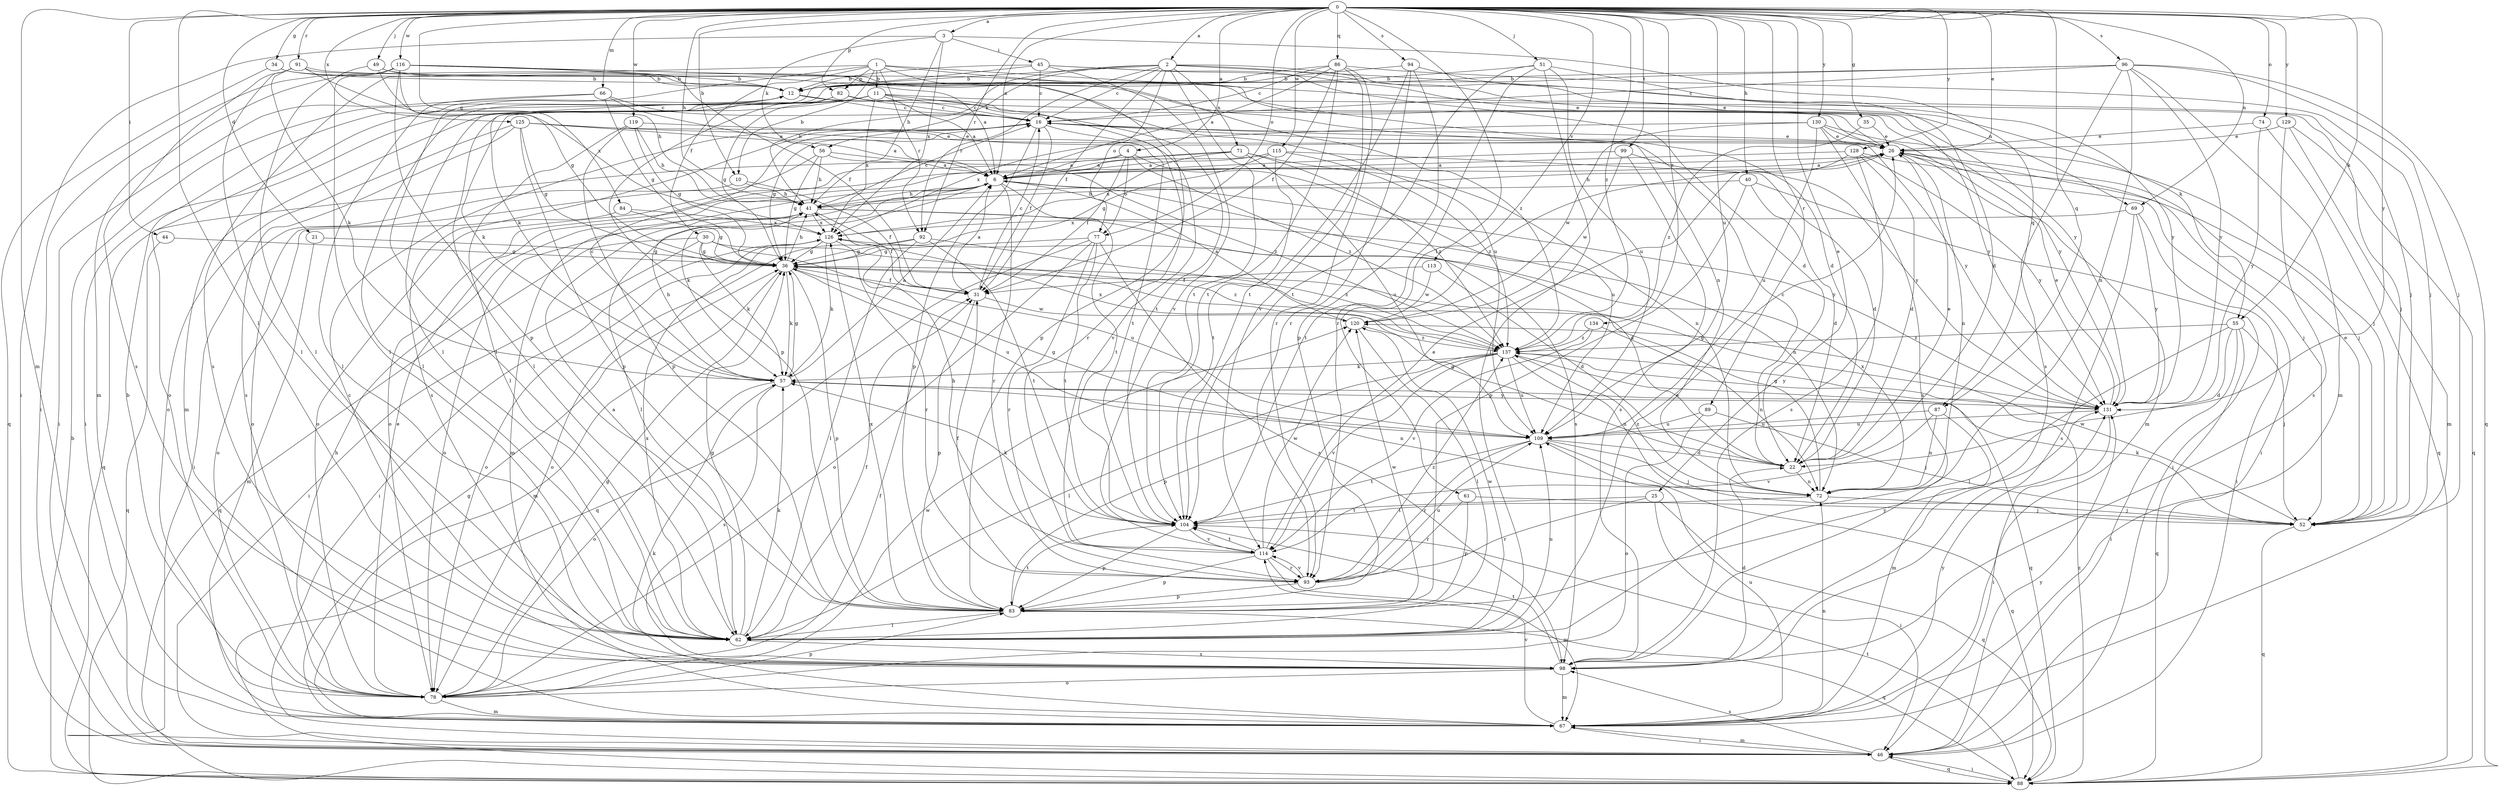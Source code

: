 strict digraph  {
0;
1;
2;
3;
4;
6;
10;
11;
12;
16;
21;
22;
25;
26;
30;
31;
34;
35;
36;
40;
41;
44;
45;
46;
49;
51;
52;
55;
56;
57;
61;
62;
66;
67;
69;
71;
72;
74;
77;
78;
82;
83;
84;
86;
87;
88;
89;
91;
92;
93;
94;
96;
98;
99;
104;
109;
113;
114;
115;
116;
119;
120;
125;
126;
128;
129;
130;
131;
134;
137;
0 -> 2  [label=a];
0 -> 3  [label=a];
0 -> 4  [label=a];
0 -> 6  [label=a];
0 -> 10  [label=b];
0 -> 21  [label=d];
0 -> 25  [label=e];
0 -> 26  [label=e];
0 -> 34  [label=g];
0 -> 35  [label=g];
0 -> 40  [label=h];
0 -> 41  [label=h];
0 -> 44  [label=i];
0 -> 49  [label=j];
0 -> 51  [label=j];
0 -> 55  [label=k];
0 -> 61  [label=l];
0 -> 62  [label=l];
0 -> 66  [label=m];
0 -> 67  [label=m];
0 -> 69  [label=n];
0 -> 74  [label=o];
0 -> 77  [label=o];
0 -> 82  [label=p];
0 -> 84  [label=q];
0 -> 86  [label=q];
0 -> 87  [label=q];
0 -> 89  [label=r];
0 -> 91  [label=r];
0 -> 92  [label=r];
0 -> 94  [label=s];
0 -> 96  [label=s];
0 -> 99  [label=t];
0 -> 109  [label=u];
0 -> 113  [label=v];
0 -> 115  [label=w];
0 -> 116  [label=w];
0 -> 119  [label=w];
0 -> 125  [label=x];
0 -> 128  [label=y];
0 -> 129  [label=y];
0 -> 130  [label=y];
0 -> 131  [label=y];
0 -> 134  [label=z];
0 -> 137  [label=z];
1 -> 10  [label=b];
1 -> 11  [label=b];
1 -> 22  [label=d];
1 -> 30  [label=f];
1 -> 62  [label=l];
1 -> 69  [label=n];
1 -> 82  [label=p];
1 -> 83  [label=p];
1 -> 92  [label=r];
1 -> 98  [label=s];
2 -> 12  [label=b];
2 -> 16  [label=c];
2 -> 26  [label=e];
2 -> 31  [label=f];
2 -> 41  [label=h];
2 -> 52  [label=j];
2 -> 55  [label=k];
2 -> 56  [label=k];
2 -> 71  [label=n];
2 -> 77  [label=o];
2 -> 92  [label=r];
2 -> 104  [label=t];
3 -> 41  [label=h];
3 -> 45  [label=i];
3 -> 46  [label=i];
3 -> 56  [label=k];
3 -> 87  [label=q];
3 -> 126  [label=x];
4 -> 6  [label=a];
4 -> 31  [label=f];
4 -> 77  [label=o];
4 -> 78  [label=o];
4 -> 109  [label=u];
4 -> 137  [label=z];
6 -> 41  [label=h];
6 -> 57  [label=k];
6 -> 62  [label=l];
6 -> 67  [label=m];
6 -> 93  [label=r];
6 -> 98  [label=s];
6 -> 104  [label=t];
6 -> 131  [label=y];
10 -> 31  [label=f];
10 -> 41  [label=h];
10 -> 46  [label=i];
11 -> 6  [label=a];
11 -> 16  [label=c];
11 -> 46  [label=i];
11 -> 52  [label=j];
11 -> 57  [label=k];
11 -> 62  [label=l];
11 -> 67  [label=m];
11 -> 93  [label=r];
11 -> 126  [label=x];
12 -> 16  [label=c];
12 -> 62  [label=l];
12 -> 78  [label=o];
12 -> 104  [label=t];
12 -> 131  [label=y];
16 -> 26  [label=e];
16 -> 31  [label=f];
16 -> 36  [label=g];
16 -> 83  [label=p];
16 -> 98  [label=s];
16 -> 114  [label=v];
16 -> 131  [label=y];
21 -> 36  [label=g];
21 -> 67  [label=m];
22 -> 16  [label=c];
22 -> 26  [label=e];
22 -> 36  [label=g];
22 -> 72  [label=n];
25 -> 46  [label=i];
25 -> 88  [label=q];
25 -> 93  [label=r];
25 -> 104  [label=t];
26 -> 6  [label=a];
26 -> 41  [label=h];
26 -> 46  [label=i];
26 -> 52  [label=j];
26 -> 72  [label=n];
30 -> 36  [label=g];
30 -> 46  [label=i];
30 -> 57  [label=k];
30 -> 88  [label=q];
30 -> 109  [label=u];
30 -> 137  [label=z];
31 -> 6  [label=a];
31 -> 16  [label=c];
31 -> 83  [label=p];
31 -> 120  [label=w];
34 -> 12  [label=b];
34 -> 72  [label=n];
34 -> 88  [label=q];
35 -> 26  [label=e];
35 -> 137  [label=z];
36 -> 31  [label=f];
36 -> 41  [label=h];
36 -> 57  [label=k];
36 -> 67  [label=m];
36 -> 83  [label=p];
36 -> 109  [label=u];
40 -> 22  [label=d];
40 -> 41  [label=h];
40 -> 46  [label=i];
40 -> 83  [label=p];
41 -> 16  [label=c];
41 -> 22  [label=d];
41 -> 31  [label=f];
41 -> 72  [label=n];
41 -> 78  [label=o];
41 -> 126  [label=x];
44 -> 36  [label=g];
44 -> 88  [label=q];
45 -> 12  [label=b];
45 -> 16  [label=c];
45 -> 22  [label=d];
45 -> 26  [label=e];
45 -> 62  [label=l];
45 -> 114  [label=v];
46 -> 67  [label=m];
46 -> 88  [label=q];
46 -> 98  [label=s];
46 -> 131  [label=y];
49 -> 6  [label=a];
49 -> 12  [label=b];
49 -> 62  [label=l];
49 -> 126  [label=x];
51 -> 12  [label=b];
51 -> 22  [label=d];
51 -> 62  [label=l];
51 -> 93  [label=r];
51 -> 104  [label=t];
51 -> 109  [label=u];
52 -> 26  [label=e];
52 -> 57  [label=k];
52 -> 88  [label=q];
52 -> 120  [label=w];
55 -> 22  [label=d];
55 -> 46  [label=i];
55 -> 52  [label=j];
55 -> 62  [label=l];
55 -> 88  [label=q];
55 -> 137  [label=z];
56 -> 6  [label=a];
56 -> 36  [label=g];
56 -> 41  [label=h];
56 -> 78  [label=o];
56 -> 137  [label=z];
57 -> 6  [label=a];
57 -> 16  [label=c];
57 -> 36  [label=g];
57 -> 41  [label=h];
57 -> 72  [label=n];
57 -> 78  [label=o];
57 -> 98  [label=s];
57 -> 131  [label=y];
61 -> 52  [label=j];
61 -> 83  [label=p];
61 -> 93  [label=r];
62 -> 6  [label=a];
62 -> 26  [label=e];
62 -> 31  [label=f];
62 -> 36  [label=g];
62 -> 57  [label=k];
62 -> 98  [label=s];
62 -> 109  [label=u];
62 -> 120  [label=w];
62 -> 126  [label=x];
66 -> 6  [label=a];
66 -> 16  [label=c];
66 -> 36  [label=g];
66 -> 46  [label=i];
66 -> 62  [label=l];
67 -> 36  [label=g];
67 -> 46  [label=i];
67 -> 57  [label=k];
67 -> 72  [label=n];
67 -> 109  [label=u];
67 -> 114  [label=v];
67 -> 131  [label=y];
69 -> 46  [label=i];
69 -> 98  [label=s];
69 -> 126  [label=x];
69 -> 131  [label=y];
71 -> 6  [label=a];
71 -> 72  [label=n];
71 -> 88  [label=q];
71 -> 109  [label=u];
71 -> 126  [label=x];
71 -> 137  [label=z];
72 -> 36  [label=g];
72 -> 52  [label=j];
72 -> 104  [label=t];
72 -> 126  [label=x];
72 -> 137  [label=z];
74 -> 26  [label=e];
74 -> 88  [label=q];
74 -> 131  [label=y];
77 -> 36  [label=g];
77 -> 78  [label=o];
77 -> 88  [label=q];
77 -> 93  [label=r];
77 -> 98  [label=s];
77 -> 104  [label=t];
78 -> 12  [label=b];
78 -> 26  [label=e];
78 -> 31  [label=f];
78 -> 36  [label=g];
78 -> 41  [label=h];
78 -> 67  [label=m];
78 -> 83  [label=p];
78 -> 120  [label=w];
82 -> 16  [label=c];
82 -> 36  [label=g];
82 -> 83  [label=p];
82 -> 131  [label=y];
83 -> 62  [label=l];
83 -> 88  [label=q];
83 -> 104  [label=t];
83 -> 120  [label=w];
83 -> 126  [label=x];
83 -> 131  [label=y];
84 -> 36  [label=g];
84 -> 78  [label=o];
84 -> 126  [label=x];
86 -> 6  [label=a];
86 -> 12  [label=b];
86 -> 16  [label=c];
86 -> 31  [label=f];
86 -> 52  [label=j];
86 -> 93  [label=r];
86 -> 104  [label=t];
86 -> 114  [label=v];
87 -> 67  [label=m];
87 -> 72  [label=n];
87 -> 109  [label=u];
87 -> 114  [label=v];
88 -> 12  [label=b];
88 -> 46  [label=i];
88 -> 104  [label=t];
88 -> 137  [label=z];
89 -> 52  [label=j];
89 -> 78  [label=o];
89 -> 109  [label=u];
91 -> 12  [label=b];
91 -> 41  [label=h];
91 -> 57  [label=k];
91 -> 62  [label=l];
91 -> 98  [label=s];
91 -> 131  [label=y];
92 -> 36  [label=g];
92 -> 62  [label=l];
92 -> 78  [label=o];
92 -> 104  [label=t];
92 -> 137  [label=z];
93 -> 31  [label=f];
93 -> 83  [label=p];
93 -> 109  [label=u];
93 -> 114  [label=v];
93 -> 137  [label=z];
94 -> 12  [label=b];
94 -> 83  [label=p];
94 -> 93  [label=r];
94 -> 104  [label=t];
94 -> 131  [label=y];
96 -> 12  [label=b];
96 -> 16  [label=c];
96 -> 52  [label=j];
96 -> 57  [label=k];
96 -> 67  [label=m];
96 -> 72  [label=n];
96 -> 88  [label=q];
96 -> 98  [label=s];
96 -> 131  [label=y];
98 -> 16  [label=c];
98 -> 22  [label=d];
98 -> 67  [label=m];
98 -> 78  [label=o];
98 -> 104  [label=t];
99 -> 6  [label=a];
99 -> 98  [label=s];
99 -> 120  [label=w];
99 -> 131  [label=y];
104 -> 57  [label=k];
104 -> 83  [label=p];
104 -> 114  [label=v];
109 -> 22  [label=d];
109 -> 36  [label=g];
109 -> 52  [label=j];
109 -> 88  [label=q];
109 -> 93  [label=r];
109 -> 104  [label=t];
113 -> 22  [label=d];
113 -> 31  [label=f];
113 -> 120  [label=w];
114 -> 26  [label=e];
114 -> 41  [label=h];
114 -> 67  [label=m];
114 -> 83  [label=p];
114 -> 93  [label=r];
114 -> 104  [label=t];
114 -> 120  [label=w];
115 -> 6  [label=a];
115 -> 22  [label=d];
115 -> 36  [label=g];
115 -> 78  [label=o];
115 -> 104  [label=t];
115 -> 137  [label=z];
116 -> 12  [label=b];
116 -> 31  [label=f];
116 -> 36  [label=g];
116 -> 46  [label=i];
116 -> 62  [label=l];
116 -> 67  [label=m];
116 -> 83  [label=p];
116 -> 109  [label=u];
116 -> 137  [label=z];
119 -> 26  [label=e];
119 -> 36  [label=g];
119 -> 41  [label=h];
119 -> 62  [label=l];
119 -> 83  [label=p];
120 -> 6  [label=a];
120 -> 62  [label=l];
120 -> 137  [label=z];
125 -> 6  [label=a];
125 -> 26  [label=e];
125 -> 36  [label=g];
125 -> 78  [label=o];
125 -> 83  [label=p];
125 -> 98  [label=s];
125 -> 104  [label=t];
126 -> 36  [label=g];
126 -> 46  [label=i];
126 -> 57  [label=k];
126 -> 78  [label=o];
126 -> 93  [label=r];
128 -> 6  [label=a];
128 -> 22  [label=d];
128 -> 52  [label=j];
128 -> 98  [label=s];
128 -> 104  [label=t];
128 -> 131  [label=y];
129 -> 26  [label=e];
129 -> 67  [label=m];
129 -> 88  [label=q];
129 -> 98  [label=s];
130 -> 26  [label=e];
130 -> 52  [label=j];
130 -> 67  [label=m];
130 -> 98  [label=s];
130 -> 109  [label=u];
130 -> 120  [label=w];
130 -> 126  [label=x];
131 -> 26  [label=e];
131 -> 36  [label=g];
131 -> 46  [label=i];
131 -> 109  [label=u];
134 -> 72  [label=n];
134 -> 114  [label=v];
134 -> 137  [label=z];
137 -> 57  [label=k];
137 -> 62  [label=l];
137 -> 72  [label=n];
137 -> 83  [label=p];
137 -> 88  [label=q];
137 -> 109  [label=u];
137 -> 114  [label=v];
137 -> 126  [label=x];
137 -> 131  [label=y];
}
